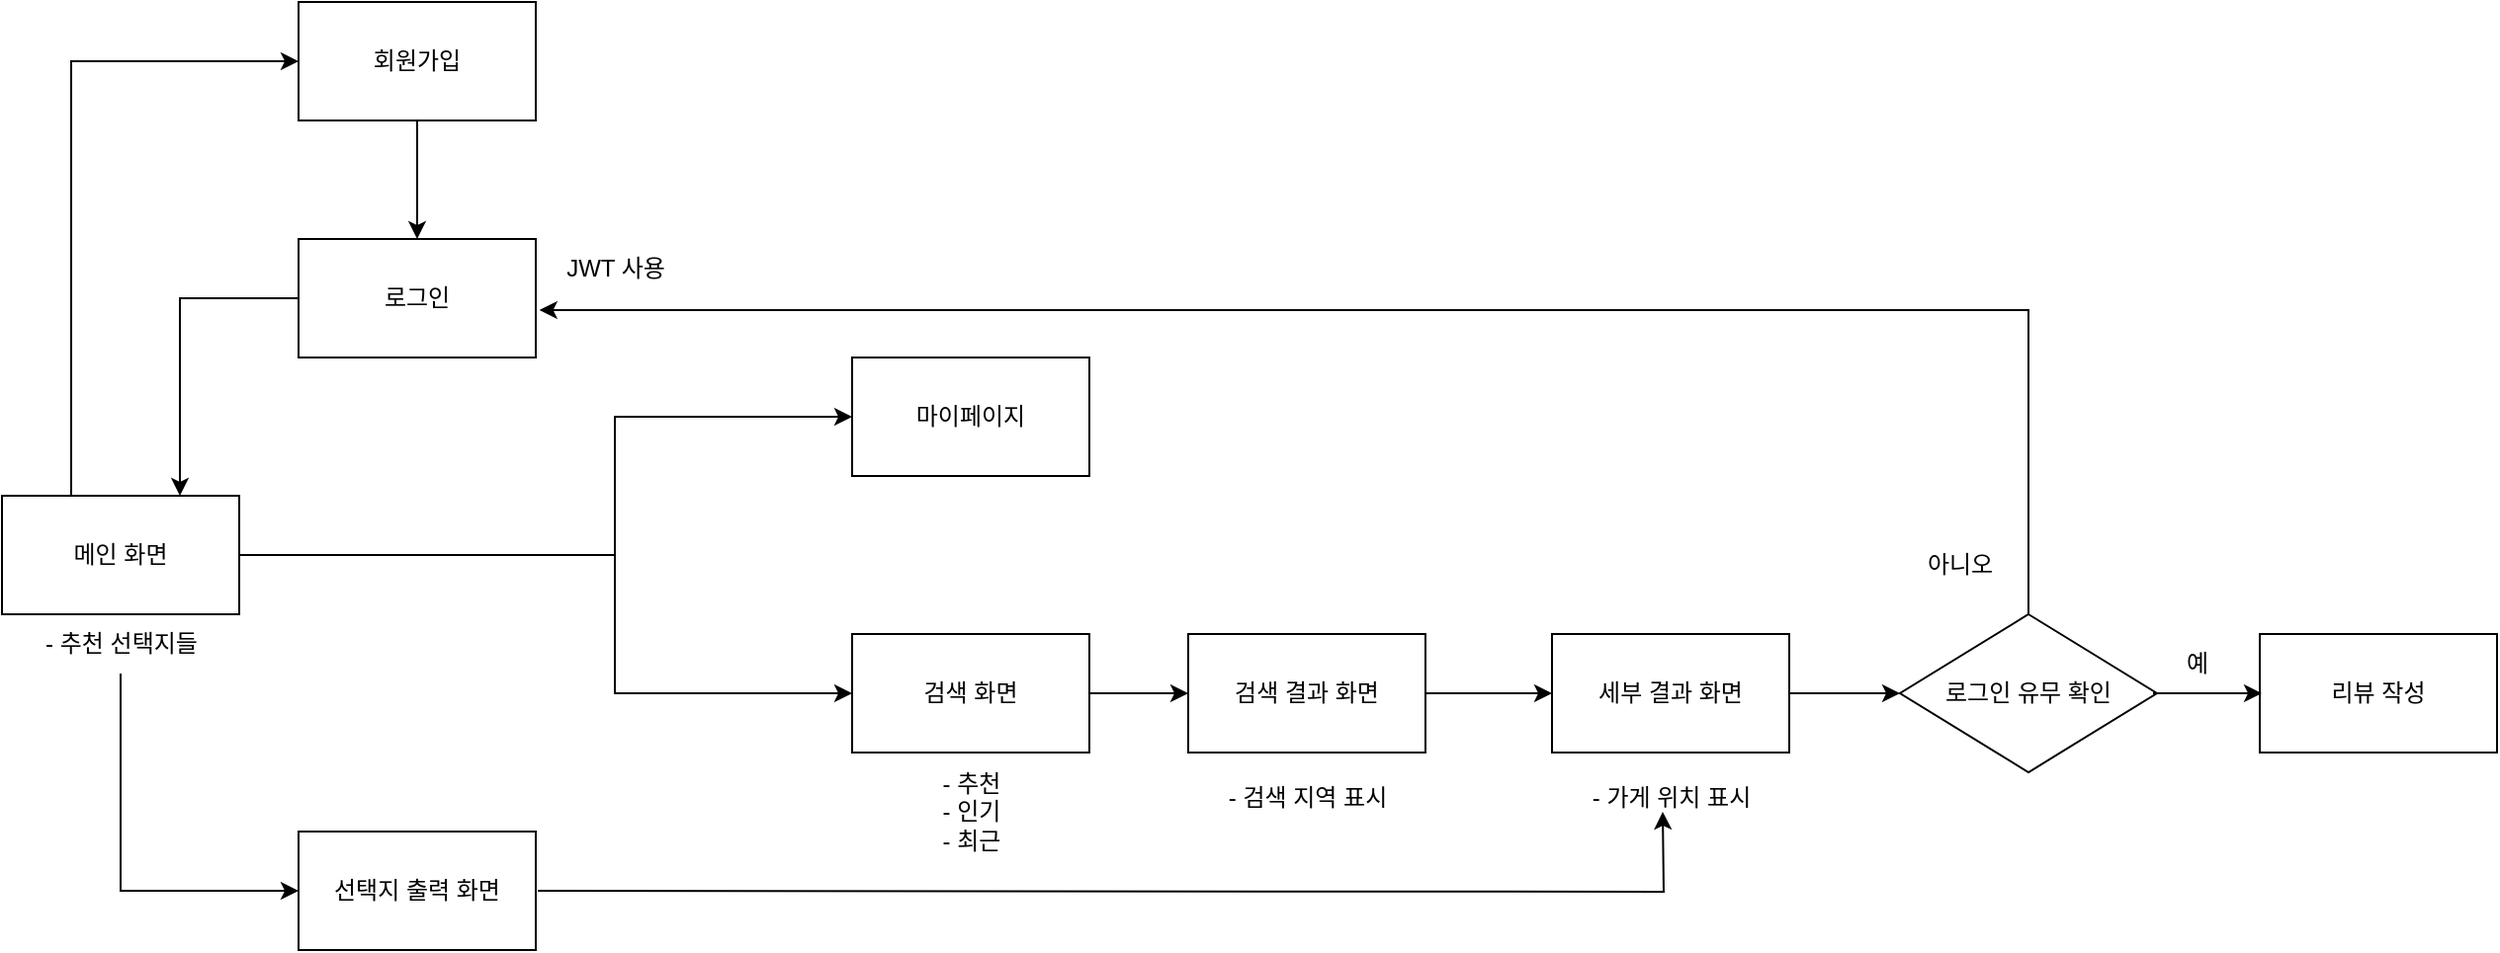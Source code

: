 <mxfile version="21.8.2" type="github">
  <diagram name="페이지-1" id="nY5wp0MHrS2lvzzvELTN">
    <mxGraphModel dx="1427" dy="758" grid="1" gridSize="10" guides="1" tooltips="1" connect="1" arrows="1" fold="1" page="1" pageScale="1" pageWidth="827" pageHeight="1169" math="0" shadow="0">
      <root>
        <mxCell id="0" />
        <mxCell id="1" parent="0" />
        <mxCell id="hcaHWqaeuHhONh0ZvpZr-2" value="로그인" style="whiteSpace=wrap;html=1;" parent="1" vertex="1">
          <mxGeometry x="210" y="150" width="120" height="60" as="geometry" />
        </mxCell>
        <mxCell id="hcaHWqaeuHhONh0ZvpZr-10" style="edgeStyle=orthogonalEdgeStyle;rounded=0;orthogonalLoop=1;jettySize=auto;html=1;entryX=0;entryY=0.5;entryDx=0;entryDy=0;" parent="1" source="hcaHWqaeuHhONh0ZvpZr-3" target="EpMCcOcsifszlZFO1fKd-1" edge="1">
          <mxGeometry relative="1" as="geometry">
            <Array as="points">
              <mxPoint x="370" y="310" />
              <mxPoint x="370" y="380" />
            </Array>
          </mxGeometry>
        </mxCell>
        <mxCell id="hcaHWqaeuHhONh0ZvpZr-18" style="edgeStyle=orthogonalEdgeStyle;rounded=0;orthogonalLoop=1;jettySize=auto;html=1;exitX=1;exitY=0.5;exitDx=0;exitDy=0;entryX=0;entryY=0.5;entryDx=0;entryDy=0;" parent="1" source="hcaHWqaeuHhONh0ZvpZr-3" target="hcaHWqaeuHhONh0ZvpZr-17" edge="1">
          <mxGeometry relative="1" as="geometry">
            <Array as="points">
              <mxPoint x="370" y="310" />
              <mxPoint x="370" y="240" />
            </Array>
          </mxGeometry>
        </mxCell>
        <mxCell id="hcaHWqaeuHhONh0ZvpZr-3" value="메인 화면" style="rounded=0;whiteSpace=wrap;html=1;" parent="1" vertex="1">
          <mxGeometry x="60" y="280" width="120" height="60" as="geometry" />
        </mxCell>
        <mxCell id="hcaHWqaeuHhONh0ZvpZr-14" style="edgeStyle=orthogonalEdgeStyle;rounded=0;orthogonalLoop=1;jettySize=auto;html=1;exitX=0.5;exitY=1;exitDx=0;exitDy=0;entryX=0.5;entryY=0;entryDx=0;entryDy=0;" parent="1" source="hcaHWqaeuHhONh0ZvpZr-4" target="hcaHWqaeuHhONh0ZvpZr-2" edge="1">
          <mxGeometry relative="1" as="geometry" />
        </mxCell>
        <mxCell id="hcaHWqaeuHhONh0ZvpZr-4" value="회원가입" style="whiteSpace=wrap;html=1;" parent="1" vertex="1">
          <mxGeometry x="210" y="30" width="120" height="60" as="geometry" />
        </mxCell>
        <mxCell id="hcaHWqaeuHhONh0ZvpZr-20" style="edgeStyle=orthogonalEdgeStyle;rounded=0;orthogonalLoop=1;jettySize=auto;html=1;exitX=1;exitY=0.5;exitDx=0;exitDy=0;entryX=0;entryY=0.5;entryDx=0;entryDy=0;" parent="1" source="hcaHWqaeuHhONh0ZvpZr-9" target="hcaHWqaeuHhONh0ZvpZr-19" edge="1">
          <mxGeometry relative="1" as="geometry" />
        </mxCell>
        <mxCell id="hcaHWqaeuHhONh0ZvpZr-9" value="검색 결과 화면" style="rounded=0;whiteSpace=wrap;html=1;" parent="1" vertex="1">
          <mxGeometry x="660" y="350" width="120" height="60" as="geometry" />
        </mxCell>
        <mxCell id="hcaHWqaeuHhONh0ZvpZr-16" value="- 추천 선택지들" style="text;html=1;align=center;verticalAlign=middle;resizable=0;points=[];autosize=1;strokeColor=none;fillColor=none;" parent="1" vertex="1">
          <mxGeometry x="65" y="340" width="110" height="30" as="geometry" />
        </mxCell>
        <mxCell id="hcaHWqaeuHhONh0ZvpZr-17" value="마이페이지" style="whiteSpace=wrap;html=1;" parent="1" vertex="1">
          <mxGeometry x="490" y="210" width="120" height="60" as="geometry" />
        </mxCell>
        <mxCell id="hcaHWqaeuHhONh0ZvpZr-26" style="edgeStyle=orthogonalEdgeStyle;rounded=0;orthogonalLoop=1;jettySize=auto;html=1;exitX=1;exitY=0.5;exitDx=0;exitDy=0;entryX=0;entryY=0.5;entryDx=0;entryDy=0;" parent="1" source="hcaHWqaeuHhONh0ZvpZr-19" target="ib52QzjYenRIuKreF8-1-1" edge="1">
          <mxGeometry relative="1" as="geometry">
            <mxPoint x="1020" y="380" as="targetPoint" />
          </mxGeometry>
        </mxCell>
        <mxCell id="hcaHWqaeuHhONh0ZvpZr-19" value="세부 결과 화면" style="whiteSpace=wrap;html=1;" parent="1" vertex="1">
          <mxGeometry x="844" y="350" width="120" height="60" as="geometry" />
        </mxCell>
        <mxCell id="hcaHWqaeuHhONh0ZvpZr-25" value="리뷰 작성" style="whiteSpace=wrap;html=1;" parent="1" vertex="1">
          <mxGeometry x="1202" y="350" width="120" height="60" as="geometry" />
        </mxCell>
        <mxCell id="EpMCcOcsifszlZFO1fKd-2" style="edgeStyle=orthogonalEdgeStyle;rounded=0;orthogonalLoop=1;jettySize=auto;html=1;exitX=1;exitY=0.5;exitDx=0;exitDy=0;entryX=0;entryY=0.5;entryDx=0;entryDy=0;" parent="1" source="EpMCcOcsifszlZFO1fKd-1" target="hcaHWqaeuHhONh0ZvpZr-9" edge="1">
          <mxGeometry relative="1" as="geometry" />
        </mxCell>
        <mxCell id="EpMCcOcsifszlZFO1fKd-1" value="검색 화면" style="rounded=0;whiteSpace=wrap;html=1;" parent="1" vertex="1">
          <mxGeometry x="490" y="350" width="120" height="60" as="geometry" />
        </mxCell>
        <mxCell id="EpMCcOcsifszlZFO1fKd-4" value="- 추천&lt;br&gt;- 인기&lt;br&gt;- 최근" style="text;html=1;align=center;verticalAlign=middle;resizable=0;points=[];autosize=1;strokeColor=none;fillColor=none;" parent="1" vertex="1">
          <mxGeometry x="525" y="410" width="50" height="60" as="geometry" />
        </mxCell>
        <mxCell id="EpMCcOcsifszlZFO1fKd-5" value="JWT 사용" style="text;html=1;align=center;verticalAlign=middle;resizable=0;points=[];autosize=1;strokeColor=none;fillColor=none;" parent="1" vertex="1">
          <mxGeometry x="330" y="150" width="80" height="30" as="geometry" />
        </mxCell>
        <mxCell id="EpMCcOcsifszlZFO1fKd-6" value="- 검색 지역 표시" style="text;html=1;align=center;verticalAlign=middle;resizable=0;points=[];autosize=1;strokeColor=none;fillColor=none;" parent="1" vertex="1">
          <mxGeometry x="665" y="418" width="110" height="30" as="geometry" />
        </mxCell>
        <mxCell id="ib52QzjYenRIuKreF8-1-1" value="로그인 유무 확인" style="rhombus;whiteSpace=wrap;html=1;" vertex="1" parent="1">
          <mxGeometry x="1020" y="340" width="130" height="80" as="geometry" />
        </mxCell>
        <mxCell id="ib52QzjYenRIuKreF8-1-2" style="edgeStyle=orthogonalEdgeStyle;rounded=0;orthogonalLoop=1;jettySize=auto;html=1;exitX=1;exitY=0.5;exitDx=0;exitDy=0;endSize=6;" edge="1" parent="1">
          <mxGeometry relative="1" as="geometry">
            <mxPoint x="1148" y="380" as="sourcePoint" />
            <mxPoint x="1203" y="380" as="targetPoint" />
          </mxGeometry>
        </mxCell>
        <mxCell id="ib52QzjYenRIuKreF8-1-5" value="- 가게 위치 표시" style="text;html=1;align=center;verticalAlign=middle;resizable=0;points=[];autosize=1;strokeColor=none;fillColor=none;" vertex="1" parent="1">
          <mxGeometry x="849" y="418" width="110" height="30" as="geometry" />
        </mxCell>
        <mxCell id="ib52QzjYenRIuKreF8-1-6" value="예" style="text;html=1;align=center;verticalAlign=middle;resizable=0;points=[];autosize=1;strokeColor=none;fillColor=none;" vertex="1" parent="1">
          <mxGeometry x="1150" y="350" width="40" height="30" as="geometry" />
        </mxCell>
        <mxCell id="ib52QzjYenRIuKreF8-1-7" value="아니오" style="text;html=1;align=center;verticalAlign=middle;resizable=0;points=[];autosize=1;strokeColor=none;fillColor=none;" vertex="1" parent="1">
          <mxGeometry x="1020" y="300" width="60" height="30" as="geometry" />
        </mxCell>
        <mxCell id="ib52QzjYenRIuKreF8-1-10" style="edgeStyle=orthogonalEdgeStyle;rounded=0;orthogonalLoop=1;jettySize=auto;html=1;exitX=0.5;exitY=1;exitDx=0;exitDy=0;entryX=0.023;entryY=1.2;entryDx=0;entryDy=0;entryPerimeter=0;" edge="1" parent="1" target="EpMCcOcsifszlZFO1fKd-5">
          <mxGeometry relative="1" as="geometry">
            <mxPoint x="1085" y="340" as="sourcePoint" />
            <mxPoint x="1085" y="120" as="targetPoint" />
            <Array as="points">
              <mxPoint x="1085" y="186" />
            </Array>
          </mxGeometry>
        </mxCell>
        <mxCell id="ib52QzjYenRIuKreF8-1-14" value="선택지 출력 화면" style="rounded=0;whiteSpace=wrap;html=1;" vertex="1" parent="1">
          <mxGeometry x="210" y="450" width="120" height="60" as="geometry" />
        </mxCell>
        <mxCell id="ib52QzjYenRIuKreF8-1-15" style="edgeStyle=orthogonalEdgeStyle;rounded=0;orthogonalLoop=1;jettySize=auto;html=1;exitX=1;exitY=0.5;exitDx=0;exitDy=0;" edge="1" parent="1">
          <mxGeometry relative="1" as="geometry">
            <mxPoint x="331" y="480" as="sourcePoint" />
            <mxPoint x="900" y="440" as="targetPoint" />
          </mxGeometry>
        </mxCell>
        <mxCell id="ib52QzjYenRIuKreF8-1-20" value="" style="endArrow=classic;html=1;rounded=0;entryX=0;entryY=0.5;entryDx=0;entryDy=0;" edge="1" parent="1" target="ib52QzjYenRIuKreF8-1-14">
          <mxGeometry width="50" height="50" relative="1" as="geometry">
            <mxPoint x="120" y="370" as="sourcePoint" />
            <mxPoint x="120" y="480" as="targetPoint" />
            <Array as="points">
              <mxPoint x="120" y="480" />
            </Array>
          </mxGeometry>
        </mxCell>
        <mxCell id="ib52QzjYenRIuKreF8-1-22" value="" style="endArrow=classic;html=1;rounded=0;entryX=0.75;entryY=0;entryDx=0;entryDy=0;" edge="1" parent="1" target="hcaHWqaeuHhONh0ZvpZr-3">
          <mxGeometry width="50" height="50" relative="1" as="geometry">
            <mxPoint x="210" y="180" as="sourcePoint" />
            <mxPoint x="260" y="130" as="targetPoint" />
            <Array as="points">
              <mxPoint x="150" y="180" />
            </Array>
          </mxGeometry>
        </mxCell>
        <mxCell id="ib52QzjYenRIuKreF8-1-23" value="" style="endArrow=classic;html=1;rounded=0;entryX=0;entryY=0.5;entryDx=0;entryDy=0;" edge="1" parent="1" target="hcaHWqaeuHhONh0ZvpZr-4">
          <mxGeometry width="50" height="50" relative="1" as="geometry">
            <mxPoint x="95" y="280" as="sourcePoint" />
            <mxPoint x="145" y="230" as="targetPoint" />
            <Array as="points">
              <mxPoint x="95" y="60" />
            </Array>
          </mxGeometry>
        </mxCell>
      </root>
    </mxGraphModel>
  </diagram>
</mxfile>
